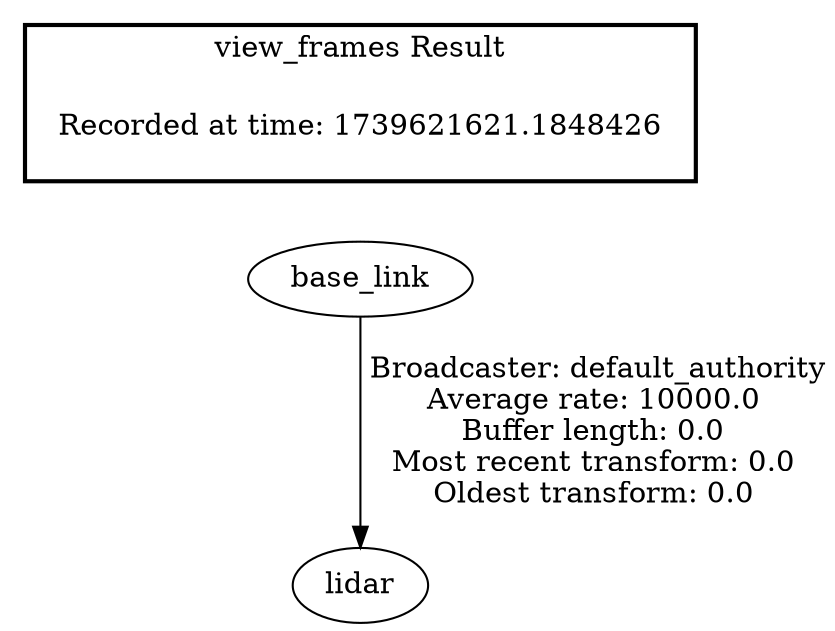 digraph G {
"base_link" -> "lidar"[label=" Broadcaster: default_authority\nAverage rate: 10000.0\nBuffer length: 0.0\nMost recent transform: 0.0\nOldest transform: 0.0\n"];
edge [style=invis];
 subgraph cluster_legend { style=bold; color=black; label ="view_frames Result";
"Recorded at time: 1739621621.1848426"[ shape=plaintext ] ;
}->"base_link";
}